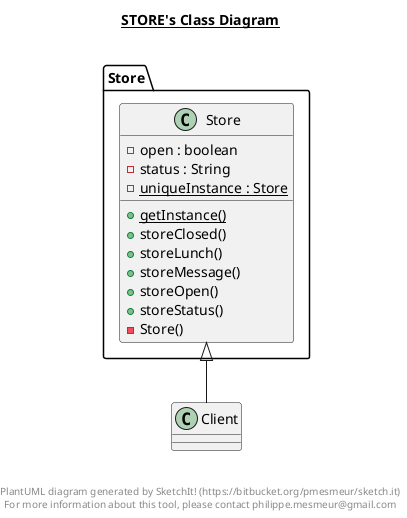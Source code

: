 @startuml

title __STORE's Class Diagram__\n

      class Store.Store {
          - open : boolean
          - status : String
          {static} - uniqueInstance : Store
          {static} + getInstance()
          + storeClosed()
          + storeLunch()
          + storeMessage()
          + storeOpen()
          + storeStatus()
          - Store()
      }

  Client -up-|> Store.Store



right footer


PlantUML diagram generated by SketchIt! (https://bitbucket.org/pmesmeur/sketch.it)
For more information about this tool, please contact philippe.mesmeur@gmail.com
endfooter

@enduml
